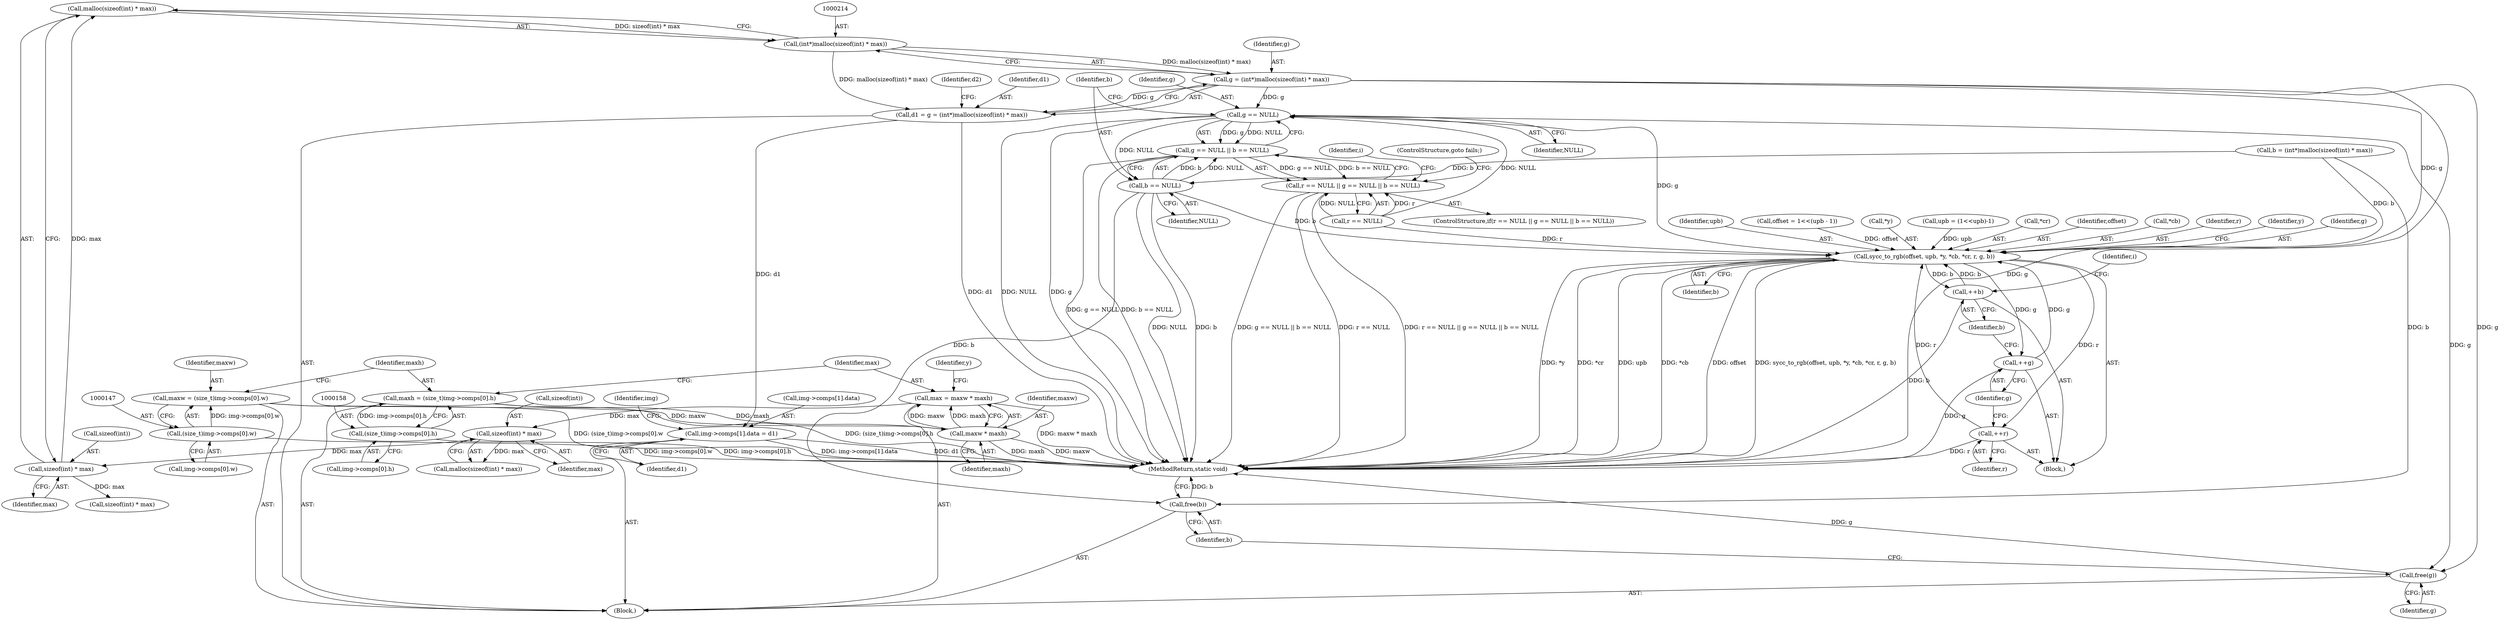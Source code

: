 digraph "0_openjpeg_15f081c89650dccee4aa4ae66f614c3fdb268767_2@API" {
"1000215" [label="(Call,malloc(sizeof(int) * max))"];
"1000216" [label="(Call,sizeof(int) * max)"];
"1000205" [label="(Call,sizeof(int) * max)"];
"1000166" [label="(Call,max = maxw * maxh)"];
"1000168" [label="(Call,maxw * maxh)"];
"1000144" [label="(Call,maxw = (size_t)img->comps[0].w)"];
"1000146" [label="(Call,(size_t)img->comps[0].w)"];
"1000155" [label="(Call,maxh = (size_t)img->comps[0].h)"];
"1000157" [label="(Call,(size_t)img->comps[0].h)"];
"1000213" [label="(Call,(int*)malloc(sizeof(int) * max))"];
"1000209" [label="(Call,d1 = g = (int*)malloc(sizeof(int) * max))"];
"1000303" [label="(Call,img->comps[1].data = d1)"];
"1000211" [label="(Call,g = (int*)malloc(sizeof(int) * max))"];
"1000237" [label="(Call,g == NULL)"];
"1000236" [label="(Call,g == NULL || b == NULL)"];
"1000232" [label="(Call,r == NULL || g == NULL || b == NULL)"];
"1000240" [label="(Call,b == NULL)"];
"1000254" [label="(Call,sycc_to_rgb(offset, upb, *y, *cb, *cr, r, g, b))"];
"1000272" [label="(Call,++r)"];
"1000274" [label="(Call,++g)"];
"1000276" [label="(Call,++b)"];
"1000340" [label="(Call,free(b))"];
"1000338" [label="(Call,free(g))"];
"1000256" [label="(Identifier,upb)"];
"1000219" [label="(Identifier,max)"];
"1000130" [label="(Call,offset = 1<<(upb - 1))"];
"1000146" [label="(Call,(size_t)img->comps[0].w)"];
"1000339" [label="(Identifier,g)"];
"1000145" [label="(Identifier,maxw)"];
"1000311" [label="(Identifier,d1)"];
"1000242" [label="(Identifier,NULL)"];
"1000172" [label="(Identifier,y)"];
"1000277" [label="(Identifier,b)"];
"1000241" [label="(Identifier,b)"];
"1000232" [label="(Call,r == NULL || g == NULL || b == NULL)"];
"1000209" [label="(Call,d1 = g = (int*)malloc(sizeof(int) * max))"];
"1000240" [label="(Call,b == NULL)"];
"1000212" [label="(Identifier,g)"];
"1000222" [label="(Call,b = (int*)malloc(sizeof(int) * max))"];
"1000265" [label="(Identifier,b)"];
"1000340" [label="(Call,free(b))"];
"1000233" [label="(Call,r == NULL)"];
"1000237" [label="(Call,g == NULL)"];
"1000170" [label="(Identifier,maxh)"];
"1000236" [label="(Call,g == NULL || b == NULL)"];
"1000303" [label="(Call,img->comps[1].data = d1)"];
"1000221" [label="(Identifier,d2)"];
"1000257" [label="(Call,*y)"];
"1000342" [label="(MethodReturn,static void)"];
"1000304" [label="(Call,img->comps[1].data)"];
"1000137" [label="(Call,upb = (1<<upb)-1)"];
"1000155" [label="(Call,maxh = (size_t)img->comps[0].h)"];
"1000206" [label="(Call,sizeof(int))"];
"1000338" [label="(Call,free(g))"];
"1000168" [label="(Call,maxw * maxh)"];
"1000204" [label="(Call,malloc(sizeof(int) * max))"];
"1000144" [label="(Call,maxw = (size_t)img->comps[0].w)"];
"1000273" [label="(Identifier,r)"];
"1000166" [label="(Call,max = maxw * maxh)"];
"1000261" [label="(Call,*cr)"];
"1000275" [label="(Identifier,g)"];
"1000243" [label="(ControlStructure,goto fails;)"];
"1000253" [label="(Block,)"];
"1000167" [label="(Identifier,max)"];
"1000148" [label="(Call,img->comps[0].w)"];
"1000159" [label="(Call,img->comps[0].h)"];
"1000252" [label="(Identifier,i)"];
"1000255" [label="(Identifier,offset)"];
"1000227" [label="(Call,sizeof(int) * max)"];
"1000208" [label="(Identifier,max)"];
"1000157" [label="(Call,(size_t)img->comps[0].h)"];
"1000259" [label="(Call,*cb)"];
"1000263" [label="(Identifier,r)"];
"1000276" [label="(Call,++b)"];
"1000254" [label="(Call,sycc_to_rgb(offset, upb, *y, *cb, *cr, r, g, b))"];
"1000341" [label="(Identifier,b)"];
"1000267" [label="(Identifier,y)"];
"1000169" [label="(Identifier,maxw)"];
"1000211" [label="(Call,g = (int*)malloc(sizeof(int) * max))"];
"1000274" [label="(Call,++g)"];
"1000238" [label="(Identifier,g)"];
"1000231" [label="(ControlStructure,if(r == NULL || g == NULL || b == NULL))"];
"1000213" [label="(Call,(int*)malloc(sizeof(int) * max))"];
"1000156" [label="(Identifier,maxh)"];
"1000215" [label="(Call,malloc(sizeof(int) * max))"];
"1000246" [label="(Identifier,i)"];
"1000239" [label="(Identifier,NULL)"];
"1000216" [label="(Call,sizeof(int) * max)"];
"1000205" [label="(Call,sizeof(int) * max)"];
"1000264" [label="(Identifier,g)"];
"1000272" [label="(Call,++r)"];
"1000316" [label="(Identifier,img)"];
"1000103" [label="(Block,)"];
"1000210" [label="(Identifier,d1)"];
"1000217" [label="(Call,sizeof(int))"];
"1000215" -> "1000213"  [label="AST: "];
"1000215" -> "1000216"  [label="CFG: "];
"1000216" -> "1000215"  [label="AST: "];
"1000213" -> "1000215"  [label="CFG: "];
"1000215" -> "1000213"  [label="DDG: sizeof(int) * max"];
"1000216" -> "1000215"  [label="DDG: max"];
"1000216" -> "1000219"  [label="CFG: "];
"1000217" -> "1000216"  [label="AST: "];
"1000219" -> "1000216"  [label="AST: "];
"1000205" -> "1000216"  [label="DDG: max"];
"1000216" -> "1000227"  [label="DDG: max"];
"1000205" -> "1000204"  [label="AST: "];
"1000205" -> "1000208"  [label="CFG: "];
"1000206" -> "1000205"  [label="AST: "];
"1000208" -> "1000205"  [label="AST: "];
"1000204" -> "1000205"  [label="CFG: "];
"1000205" -> "1000204"  [label="DDG: max"];
"1000166" -> "1000205"  [label="DDG: max"];
"1000166" -> "1000103"  [label="AST: "];
"1000166" -> "1000168"  [label="CFG: "];
"1000167" -> "1000166"  [label="AST: "];
"1000168" -> "1000166"  [label="AST: "];
"1000172" -> "1000166"  [label="CFG: "];
"1000166" -> "1000342"  [label="DDG: maxw * maxh"];
"1000168" -> "1000166"  [label="DDG: maxw"];
"1000168" -> "1000166"  [label="DDG: maxh"];
"1000168" -> "1000170"  [label="CFG: "];
"1000169" -> "1000168"  [label="AST: "];
"1000170" -> "1000168"  [label="AST: "];
"1000168" -> "1000342"  [label="DDG: maxw"];
"1000168" -> "1000342"  [label="DDG: maxh"];
"1000144" -> "1000168"  [label="DDG: maxw"];
"1000155" -> "1000168"  [label="DDG: maxh"];
"1000144" -> "1000103"  [label="AST: "];
"1000144" -> "1000146"  [label="CFG: "];
"1000145" -> "1000144"  [label="AST: "];
"1000146" -> "1000144"  [label="AST: "];
"1000156" -> "1000144"  [label="CFG: "];
"1000144" -> "1000342"  [label="DDG: (size_t)img->comps[0].w"];
"1000146" -> "1000144"  [label="DDG: img->comps[0].w"];
"1000146" -> "1000148"  [label="CFG: "];
"1000147" -> "1000146"  [label="AST: "];
"1000148" -> "1000146"  [label="AST: "];
"1000146" -> "1000342"  [label="DDG: img->comps[0].w"];
"1000155" -> "1000103"  [label="AST: "];
"1000155" -> "1000157"  [label="CFG: "];
"1000156" -> "1000155"  [label="AST: "];
"1000157" -> "1000155"  [label="AST: "];
"1000167" -> "1000155"  [label="CFG: "];
"1000155" -> "1000342"  [label="DDG: (size_t)img->comps[0].h"];
"1000157" -> "1000155"  [label="DDG: img->comps[0].h"];
"1000157" -> "1000159"  [label="CFG: "];
"1000158" -> "1000157"  [label="AST: "];
"1000159" -> "1000157"  [label="AST: "];
"1000157" -> "1000342"  [label="DDG: img->comps[0].h"];
"1000213" -> "1000211"  [label="AST: "];
"1000214" -> "1000213"  [label="AST: "];
"1000211" -> "1000213"  [label="CFG: "];
"1000213" -> "1000209"  [label="DDG: malloc(sizeof(int) * max)"];
"1000213" -> "1000211"  [label="DDG: malloc(sizeof(int) * max)"];
"1000209" -> "1000103"  [label="AST: "];
"1000209" -> "1000211"  [label="CFG: "];
"1000210" -> "1000209"  [label="AST: "];
"1000211" -> "1000209"  [label="AST: "];
"1000221" -> "1000209"  [label="CFG: "];
"1000209" -> "1000342"  [label="DDG: d1"];
"1000211" -> "1000209"  [label="DDG: g"];
"1000209" -> "1000303"  [label="DDG: d1"];
"1000303" -> "1000103"  [label="AST: "];
"1000303" -> "1000311"  [label="CFG: "];
"1000304" -> "1000303"  [label="AST: "];
"1000311" -> "1000303"  [label="AST: "];
"1000316" -> "1000303"  [label="CFG: "];
"1000303" -> "1000342"  [label="DDG: img->comps[1].data"];
"1000303" -> "1000342"  [label="DDG: d1"];
"1000212" -> "1000211"  [label="AST: "];
"1000211" -> "1000342"  [label="DDG: g"];
"1000211" -> "1000237"  [label="DDG: g"];
"1000211" -> "1000254"  [label="DDG: g"];
"1000211" -> "1000338"  [label="DDG: g"];
"1000237" -> "1000236"  [label="AST: "];
"1000237" -> "1000239"  [label="CFG: "];
"1000238" -> "1000237"  [label="AST: "];
"1000239" -> "1000237"  [label="AST: "];
"1000241" -> "1000237"  [label="CFG: "];
"1000236" -> "1000237"  [label="CFG: "];
"1000237" -> "1000342"  [label="DDG: NULL"];
"1000237" -> "1000342"  [label="DDG: g"];
"1000237" -> "1000236"  [label="DDG: g"];
"1000237" -> "1000236"  [label="DDG: NULL"];
"1000233" -> "1000237"  [label="DDG: NULL"];
"1000237" -> "1000240"  [label="DDG: NULL"];
"1000237" -> "1000254"  [label="DDG: g"];
"1000237" -> "1000338"  [label="DDG: g"];
"1000236" -> "1000232"  [label="AST: "];
"1000236" -> "1000240"  [label="CFG: "];
"1000240" -> "1000236"  [label="AST: "];
"1000232" -> "1000236"  [label="CFG: "];
"1000236" -> "1000342"  [label="DDG: g == NULL"];
"1000236" -> "1000342"  [label="DDG: b == NULL"];
"1000236" -> "1000232"  [label="DDG: g == NULL"];
"1000236" -> "1000232"  [label="DDG: b == NULL"];
"1000240" -> "1000236"  [label="DDG: b"];
"1000240" -> "1000236"  [label="DDG: NULL"];
"1000232" -> "1000231"  [label="AST: "];
"1000232" -> "1000233"  [label="CFG: "];
"1000233" -> "1000232"  [label="AST: "];
"1000243" -> "1000232"  [label="CFG: "];
"1000246" -> "1000232"  [label="CFG: "];
"1000232" -> "1000342"  [label="DDG: g == NULL || b == NULL"];
"1000232" -> "1000342"  [label="DDG: r == NULL"];
"1000232" -> "1000342"  [label="DDG: r == NULL || g == NULL || b == NULL"];
"1000233" -> "1000232"  [label="DDG: r"];
"1000233" -> "1000232"  [label="DDG: NULL"];
"1000240" -> "1000242"  [label="CFG: "];
"1000241" -> "1000240"  [label="AST: "];
"1000242" -> "1000240"  [label="AST: "];
"1000240" -> "1000342"  [label="DDG: NULL"];
"1000240" -> "1000342"  [label="DDG: b"];
"1000222" -> "1000240"  [label="DDG: b"];
"1000240" -> "1000254"  [label="DDG: b"];
"1000240" -> "1000340"  [label="DDG: b"];
"1000254" -> "1000253"  [label="AST: "];
"1000254" -> "1000265"  [label="CFG: "];
"1000255" -> "1000254"  [label="AST: "];
"1000256" -> "1000254"  [label="AST: "];
"1000257" -> "1000254"  [label="AST: "];
"1000259" -> "1000254"  [label="AST: "];
"1000261" -> "1000254"  [label="AST: "];
"1000263" -> "1000254"  [label="AST: "];
"1000264" -> "1000254"  [label="AST: "];
"1000265" -> "1000254"  [label="AST: "];
"1000267" -> "1000254"  [label="CFG: "];
"1000254" -> "1000342"  [label="DDG: *cb"];
"1000254" -> "1000342"  [label="DDG: offset"];
"1000254" -> "1000342"  [label="DDG: sycc_to_rgb(offset, upb, *y, *cb, *cr, r, g, b)"];
"1000254" -> "1000342"  [label="DDG: *y"];
"1000254" -> "1000342"  [label="DDG: *cr"];
"1000254" -> "1000342"  [label="DDG: upb"];
"1000130" -> "1000254"  [label="DDG: offset"];
"1000137" -> "1000254"  [label="DDG: upb"];
"1000272" -> "1000254"  [label="DDG: r"];
"1000233" -> "1000254"  [label="DDG: r"];
"1000274" -> "1000254"  [label="DDG: g"];
"1000222" -> "1000254"  [label="DDG: b"];
"1000276" -> "1000254"  [label="DDG: b"];
"1000254" -> "1000272"  [label="DDG: r"];
"1000254" -> "1000274"  [label="DDG: g"];
"1000254" -> "1000276"  [label="DDG: b"];
"1000272" -> "1000253"  [label="AST: "];
"1000272" -> "1000273"  [label="CFG: "];
"1000273" -> "1000272"  [label="AST: "];
"1000275" -> "1000272"  [label="CFG: "];
"1000272" -> "1000342"  [label="DDG: r"];
"1000274" -> "1000253"  [label="AST: "];
"1000274" -> "1000275"  [label="CFG: "];
"1000275" -> "1000274"  [label="AST: "];
"1000277" -> "1000274"  [label="CFG: "];
"1000274" -> "1000342"  [label="DDG: g"];
"1000276" -> "1000253"  [label="AST: "];
"1000276" -> "1000277"  [label="CFG: "];
"1000277" -> "1000276"  [label="AST: "];
"1000252" -> "1000276"  [label="CFG: "];
"1000276" -> "1000342"  [label="DDG: b"];
"1000340" -> "1000103"  [label="AST: "];
"1000340" -> "1000341"  [label="CFG: "];
"1000341" -> "1000340"  [label="AST: "];
"1000342" -> "1000340"  [label="CFG: "];
"1000340" -> "1000342"  [label="DDG: b"];
"1000222" -> "1000340"  [label="DDG: b"];
"1000338" -> "1000103"  [label="AST: "];
"1000338" -> "1000339"  [label="CFG: "];
"1000339" -> "1000338"  [label="AST: "];
"1000341" -> "1000338"  [label="CFG: "];
"1000338" -> "1000342"  [label="DDG: g"];
}
